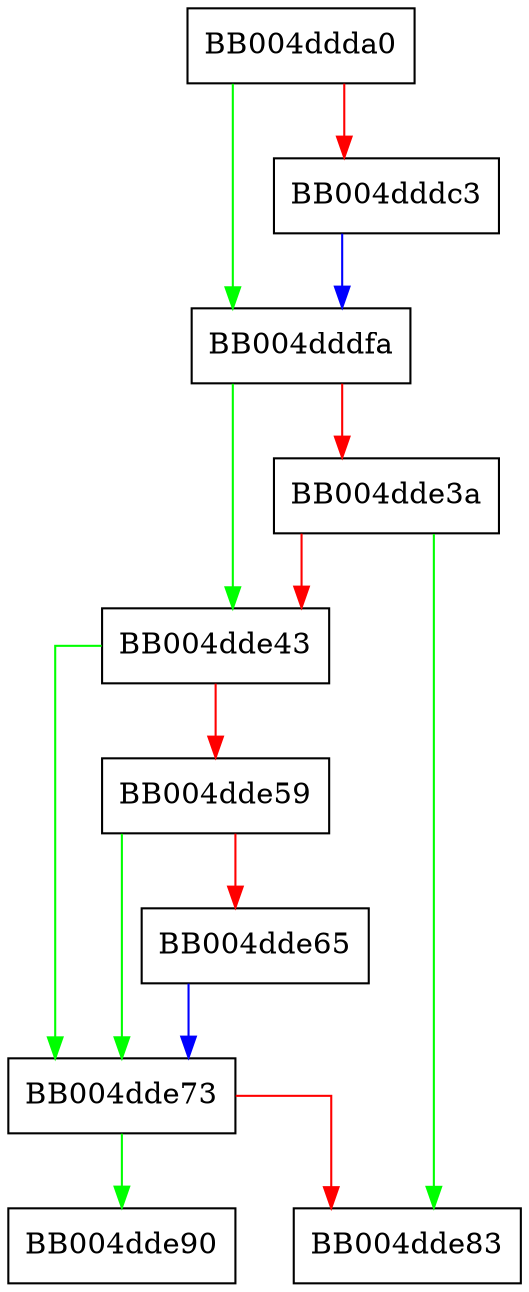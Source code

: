 digraph ossl_statem_fatal {
  node [shape="box"];
  graph [splines=ortho];
  BB004ddda0 -> BB004dddfa [color="green"];
  BB004ddda0 -> BB004dddc3 [color="red"];
  BB004dddc3 -> BB004dddfa [color="blue"];
  BB004dddfa -> BB004dde43 [color="green"];
  BB004dddfa -> BB004dde3a [color="red"];
  BB004dde3a -> BB004dde83 [color="green"];
  BB004dde3a -> BB004dde43 [color="red"];
  BB004dde43 -> BB004dde73 [color="green"];
  BB004dde43 -> BB004dde59 [color="red"];
  BB004dde59 -> BB004dde73 [color="green"];
  BB004dde59 -> BB004dde65 [color="red"];
  BB004dde65 -> BB004dde73 [color="blue"];
  BB004dde73 -> BB004dde90 [color="green"];
  BB004dde73 -> BB004dde83 [color="red"];
}